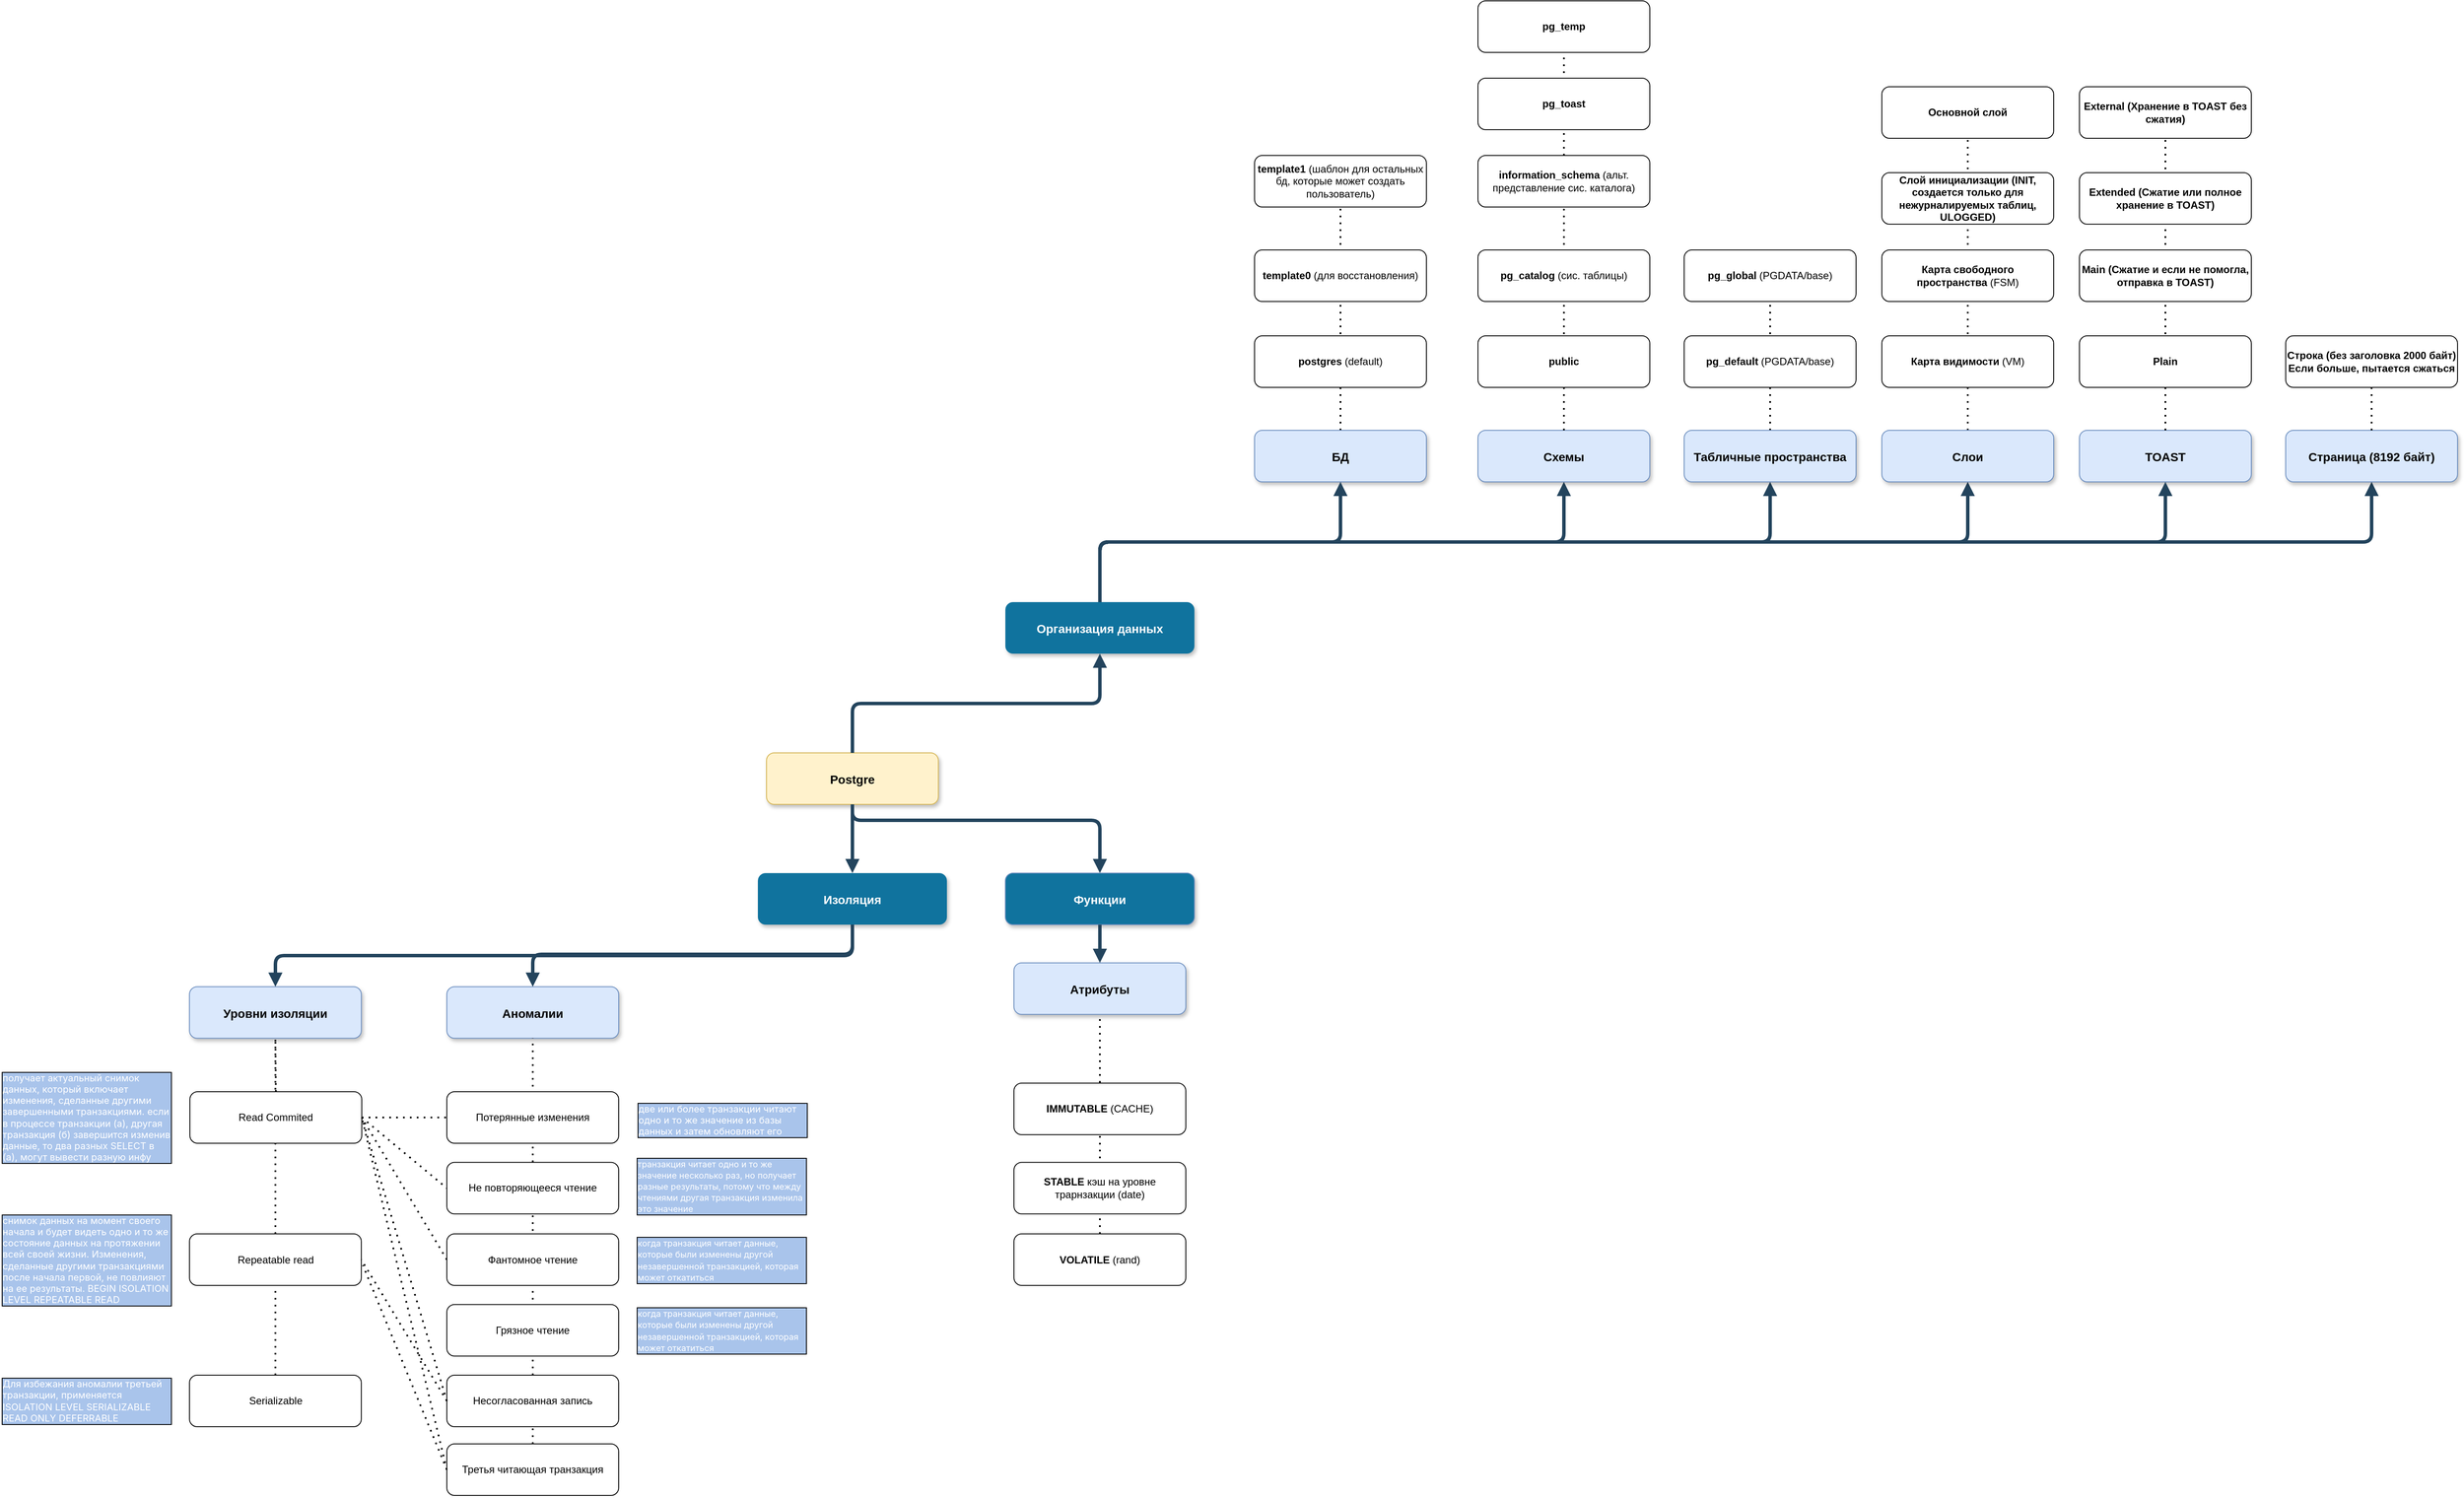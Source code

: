 <mxfile version="24.7.17">
  <diagram name="Page-1" id="97916047-d0de-89f5-080d-49f4d83e522f">
    <mxGraphModel dx="3440.5" dy="2168.5" grid="1" gridSize="10" guides="1" tooltips="1" connect="1" arrows="1" fold="1" page="1" pageScale="1.5" pageWidth="1169" pageHeight="827" background="none" math="0" shadow="0">
      <root>
        <mxCell id="0" />
        <mxCell id="1" parent="0" />
        <mxCell id="Mlud-lBY-ppUkWt_8tFt-140" value="" style="endArrow=none;dashed=1;html=1;dashPattern=1 3;strokeWidth=2;rounded=0;exitX=0.5;exitY=0;exitDx=0;exitDy=0;entryX=0.5;entryY=1;entryDx=0;entryDy=0;" edge="1" parent="1" source="Mlud-lBY-ppUkWt_8tFt-136" target="Mlud-lBY-ppUkWt_8tFt-139">
          <mxGeometry width="50" height="50" relative="1" as="geometry">
            <mxPoint x="2300" y="-170" as="sourcePoint" />
            <mxPoint x="2350" y="-220" as="targetPoint" />
            <Array as="points">
              <mxPoint x="2070" y="-300" />
            </Array>
          </mxGeometry>
        </mxCell>
        <mxCell id="Mlud-lBY-ppUkWt_8tFt-134" value="" style="endArrow=none;dashed=1;html=1;dashPattern=1 3;strokeWidth=2;rounded=0;exitX=0.5;exitY=0;exitDx=0;exitDy=0;entryX=0.5;entryY=1;entryDx=0;entryDy=0;" edge="1" parent="1" source="Mlud-lBY-ppUkWt_8tFt-131" target="Mlud-lBY-ppUkWt_8tFt-133">
          <mxGeometry width="50" height="50" relative="1" as="geometry">
            <mxPoint x="2050" y="-180" as="sourcePoint" />
            <mxPoint x="2100" y="-230" as="targetPoint" />
          </mxGeometry>
        </mxCell>
        <mxCell id="Mlud-lBY-ppUkWt_8tFt-120" value="" style="endArrow=none;dashed=1;html=1;dashPattern=1 3;strokeWidth=2;rounded=0;exitX=0.5;exitY=0;exitDx=0;exitDy=0;entryX=0.5;entryY=1;entryDx=0;entryDy=0;" edge="1" parent="1" source="Mlud-lBY-ppUkWt_8tFt-113" target="Mlud-lBY-ppUkWt_8tFt-115">
          <mxGeometry width="50" height="50" relative="1" as="geometry">
            <mxPoint x="970" y="-110" as="sourcePoint" />
            <mxPoint x="1020" y="-160" as="targetPoint" />
          </mxGeometry>
        </mxCell>
        <mxCell id="Mlud-lBY-ppUkWt_8tFt-100" value="" style="endArrow=none;dashed=1;html=1;dashPattern=1 3;strokeWidth=2;rounded=0;entryX=0.5;entryY=1;entryDx=0;entryDy=0;exitX=0.5;exitY=0;exitDx=0;exitDy=0;" edge="1" parent="1" source="Mlud-lBY-ppUkWt_8tFt-99" target="Mlud-lBY-ppUkWt_8tFt-96">
          <mxGeometry width="50" height="50" relative="1" as="geometry">
            <mxPoint x="780" y="680" as="sourcePoint" />
            <mxPoint x="830" y="630" as="targetPoint" />
          </mxGeometry>
        </mxCell>
        <mxCell id="2" value="Postgre" style="rounded=1;fillColor=#fff2cc;strokeColor=#d6b656;shadow=1;fontStyle=1;fontSize=14;" parent="1" vertex="1">
          <mxGeometry x="672" y="205.5" width="200" height="60" as="geometry" />
        </mxCell>
        <mxCell id="3" value="Изоляция" style="rounded=1;fillColor=#10739E;strokeColor=none;shadow=1;gradientColor=none;fontStyle=1;fontColor=#FFFFFF;fontSize=14;" parent="1" vertex="1">
          <mxGeometry x="662" y="345.5" width="220" height="60" as="geometry" />
        </mxCell>
        <mxCell id="5" value="Уровни изоляции" style="rounded=1;fillColor=#dae8fc;strokeColor=#6c8ebf;shadow=1;fontStyle=1;fontSize=14;" parent="1" vertex="1">
          <mxGeometry x="0.5" y="477.75" width="200" height="60" as="geometry" />
        </mxCell>
        <mxCell id="29" value="" style="edgeStyle=elbowEdgeStyle;elbow=vertical;strokeWidth=4;endArrow=block;endFill=1;fontStyle=1;strokeColor=#23445D;" parent="1" source="2" target="3" edge="1">
          <mxGeometry x="22" y="165.5" width="100" height="100" as="geometry">
            <mxPoint x="22" y="265.5" as="sourcePoint" />
            <mxPoint x="122" y="165.5" as="targetPoint" />
          </mxGeometry>
        </mxCell>
        <mxCell id="30" value="" style="edgeStyle=elbowEdgeStyle;elbow=vertical;strokeWidth=4;endArrow=block;endFill=1;fontStyle=1;strokeColor=#23445D;" parent="1" source="3" target="5" edge="1">
          <mxGeometry x="22" y="165.5" width="100" height="100" as="geometry">
            <mxPoint x="22" y="265.5" as="sourcePoint" />
            <mxPoint x="122" y="165.5" as="targetPoint" />
          </mxGeometry>
        </mxCell>
        <mxCell id="Mlud-lBY-ppUkWt_8tFt-55" value="" style="endArrow=none;dashed=1;html=1;dashPattern=1 3;strokeWidth=2;rounded=0;entryX=0.5;entryY=1;entryDx=0;entryDy=0;exitX=0.5;exitY=0;exitDx=0;exitDy=0;" edge="1" parent="1" source="Mlud-lBY-ppUkWt_8tFt-61" target="5">
          <mxGeometry width="50" height="50" relative="1" as="geometry">
            <mxPoint x="40.5" y="852.25" as="sourcePoint" />
            <mxPoint x="90.5" y="802.25" as="targetPoint" />
          </mxGeometry>
        </mxCell>
        <mxCell id="Mlud-lBY-ppUkWt_8tFt-56" value="" style="endArrow=none;dashed=1;html=1;dashPattern=1 3;strokeWidth=2;rounded=0;entryX=0.5;entryY=1;entryDx=0;entryDy=0;exitX=0.5;exitY=0;exitDx=0;exitDy=0;" edge="1" parent="1" source="Mlud-lBY-ppUkWt_8tFt-57" target="5">
          <mxGeometry width="50" height="50" relative="1" as="geometry">
            <mxPoint x="100.5" y="622.25" as="sourcePoint" />
            <mxPoint x="130.5" y="622.25" as="targetPoint" />
          </mxGeometry>
        </mxCell>
        <mxCell id="Mlud-lBY-ppUkWt_8tFt-57" value="Read Commited" style="rounded=1;whiteSpace=wrap;html=1;" vertex="1" parent="1">
          <mxGeometry x="1" y="600" width="200" height="60" as="geometry" />
        </mxCell>
        <mxCell id="Mlud-lBY-ppUkWt_8tFt-63" value="Serializable" style="rounded=1;whiteSpace=wrap;html=1;" vertex="1" parent="1">
          <mxGeometry x="0.5" y="930" width="200" height="60" as="geometry" />
        </mxCell>
        <mxCell id="Mlud-lBY-ppUkWt_8tFt-64" value="Аномалии" style="rounded=1;fillColor=#dae8fc;strokeColor=#6c8ebf;shadow=1;fontStyle=1;fontSize=14;" vertex="1" parent="1">
          <mxGeometry x="300" y="477.75" width="200" height="60" as="geometry" />
        </mxCell>
        <mxCell id="Mlud-lBY-ppUkWt_8tFt-66" value="" style="edgeStyle=elbowEdgeStyle;elbow=vertical;strokeWidth=4;endArrow=block;endFill=1;fontStyle=1;strokeColor=#23445D;entryX=0.5;entryY=0;entryDx=0;entryDy=0;exitX=0.5;exitY=1;exitDx=0;exitDy=0;" edge="1" parent="1" source="3" target="Mlud-lBY-ppUkWt_8tFt-64">
          <mxGeometry x="22" y="165.5" width="100" height="100" as="geometry">
            <mxPoint x="770" y="410" as="sourcePoint" />
            <mxPoint x="662" y="625.5" as="targetPoint" />
            <Array as="points">
              <mxPoint x="580" y="440" />
            </Array>
          </mxGeometry>
        </mxCell>
        <mxCell id="Mlud-lBY-ppUkWt_8tFt-71" value="" style="endArrow=none;dashed=1;html=1;dashPattern=1 3;strokeWidth=2;rounded=0;entryX=0.5;entryY=1;entryDx=0;entryDy=0;exitX=0.5;exitY=0;exitDx=0;exitDy=0;" edge="1" parent="1" source="Mlud-lBY-ppUkWt_8tFt-63" target="Mlud-lBY-ppUkWt_8tFt-61">
          <mxGeometry width="50" height="50" relative="1" as="geometry">
            <mxPoint x="101.5" y="848.25" as="sourcePoint" />
            <mxPoint x="100.5" y="538.25" as="targetPoint" />
          </mxGeometry>
        </mxCell>
        <mxCell id="Mlud-lBY-ppUkWt_8tFt-61" value="Repeatable read" style="rounded=1;whiteSpace=wrap;html=1;" vertex="1" parent="1">
          <mxGeometry x="0.5" y="765.5" width="200" height="60" as="geometry" />
        </mxCell>
        <mxCell id="Mlud-lBY-ppUkWt_8tFt-72" value="" style="endArrow=none;dashed=1;html=1;dashPattern=1 3;strokeWidth=2;rounded=0;exitX=1;exitY=0.5;exitDx=0;exitDy=0;entryX=0;entryY=0.5;entryDx=0;entryDy=0;" edge="1" parent="1" source="Mlud-lBY-ppUkWt_8tFt-57" target="Mlud-lBY-ppUkWt_8tFt-68">
          <mxGeometry width="50" height="50" relative="1" as="geometry">
            <mxPoint x="420" y="660" as="sourcePoint" />
            <mxPoint x="470" y="610" as="targetPoint" />
          </mxGeometry>
        </mxCell>
        <mxCell id="Mlud-lBY-ppUkWt_8tFt-73" value="" style="endArrow=none;dashed=1;html=1;dashPattern=1 3;strokeWidth=2;rounded=0;exitX=1;exitY=0.5;exitDx=0;exitDy=0;entryX=0;entryY=0.5;entryDx=0;entryDy=0;" edge="1" parent="1" source="Mlud-lBY-ppUkWt_8tFt-57" target="Mlud-lBY-ppUkWt_8tFt-70">
          <mxGeometry width="50" height="50" relative="1" as="geometry">
            <mxPoint x="180" y="940" as="sourcePoint" />
            <mxPoint x="230" y="890" as="targetPoint" />
          </mxGeometry>
        </mxCell>
        <mxCell id="Mlud-lBY-ppUkWt_8tFt-74" value="" style="endArrow=none;dashed=1;html=1;dashPattern=1 3;strokeWidth=2;rounded=0;entryX=1;entryY=0.5;entryDx=0;entryDy=0;exitX=0;exitY=0.5;exitDx=0;exitDy=0;" edge="1" parent="1" source="Mlud-lBY-ppUkWt_8tFt-69" target="Mlud-lBY-ppUkWt_8tFt-57">
          <mxGeometry width="50" height="50" relative="1" as="geometry">
            <mxPoint x="130" y="970" as="sourcePoint" />
            <mxPoint x="180" y="920" as="targetPoint" />
          </mxGeometry>
        </mxCell>
        <mxCell id="Mlud-lBY-ppUkWt_8tFt-77" value="" style="endArrow=none;dashed=1;html=1;dashPattern=1 3;strokeWidth=2;rounded=0;entryX=1;entryY=0.5;entryDx=0;entryDy=0;exitX=0;exitY=0.5;exitDx=0;exitDy=0;" edge="1" parent="1" source="Mlud-lBY-ppUkWt_8tFt-107" target="Mlud-lBY-ppUkWt_8tFt-57">
          <mxGeometry width="50" height="50" relative="1" as="geometry">
            <mxPoint x="300" y="1120" as="sourcePoint" />
            <mxPoint x="210" y="940" as="targetPoint" />
          </mxGeometry>
        </mxCell>
        <mxCell id="Mlud-lBY-ppUkWt_8tFt-79" value="" style="endArrow=none;dashed=1;html=1;dashPattern=1 3;strokeWidth=2;rounded=0;entryX=0.5;entryY=1;entryDx=0;entryDy=0;exitX=0.5;exitY=0;exitDx=0;exitDy=0;" edge="1" parent="1" source="Mlud-lBY-ppUkWt_8tFt-107" target="Mlud-lBY-ppUkWt_8tFt-64">
          <mxGeometry width="50" height="50" relative="1" as="geometry">
            <mxPoint x="400" y="1090" as="sourcePoint" />
            <mxPoint x="600" y="690" as="targetPoint" />
          </mxGeometry>
        </mxCell>
        <mxCell id="Mlud-lBY-ppUkWt_8tFt-68" value="Потерянные изменения" style="rounded=1;whiteSpace=wrap;html=1;" vertex="1" parent="1">
          <mxGeometry x="300" y="600" width="200" height="60" as="geometry" />
        </mxCell>
        <mxCell id="Mlud-lBY-ppUkWt_8tFt-70" value="Не повторяющееся чтение" style="rounded=1;whiteSpace=wrap;html=1;" vertex="1" parent="1">
          <mxGeometry x="300" y="682.25" width="200" height="60" as="geometry" />
        </mxCell>
        <mxCell id="Mlud-lBY-ppUkWt_8tFt-69" value="Фантомное чтение" style="rounded=1;whiteSpace=wrap;html=1;" vertex="1" parent="1">
          <mxGeometry x="300" y="765.5" width="200" height="60" as="geometry" />
        </mxCell>
        <mxCell id="Mlud-lBY-ppUkWt_8tFt-67" value="Грязное чтение" style="rounded=1;whiteSpace=wrap;html=1;" vertex="1" parent="1">
          <mxGeometry x="300" y="847.75" width="200" height="60" as="geometry" />
        </mxCell>
        <mxCell id="Mlud-lBY-ppUkWt_8tFt-83" value="&lt;span style=&quot;font-family: -apple-system, BlinkMacSystemFont, &amp;quot;Segoe UI&amp;quot;, &amp;quot;Noto Sans&amp;quot;, Helvetica, Arial, sans-serif, &amp;quot;Apple Color Emoji&amp;quot;, &amp;quot;Segoe UI Emoji&amp;quot;; font-size: 11px; white-space-collapse: preserve;&quot;&gt;две или более транзакции читают одно и то же значение из базы данных и затем обновляют его&lt;/span&gt;" style="text;html=1;align=left;verticalAlign=middle;whiteSpace=wrap;rounded=0;fontColor=#FFFFFF;labelBackgroundColor=#A9C4EB;labelBorderColor=default;fontSize=11;" vertex="1" parent="1">
          <mxGeometry x="520" y="605" width="200" height="55" as="geometry" />
        </mxCell>
        <mxCell id="Mlud-lBY-ppUkWt_8tFt-84" value="&lt;div style=&quot;text-align: start;&quot;&gt;&lt;font face=&quot;-apple-system, BlinkMacSystemFont, Segoe UI, Noto Sans, Helvetica, Arial, sans-serif, Apple Color Emoji, Segoe UI Emoji&quot;&gt;&lt;span style=&quot;font-size: 10px; white-space-collapse: preserve;&quot;&gt;когда транзакция читает данные, которые были изменены другой незавершенной транзакцией, которая может откатиться&lt;/span&gt;&lt;/font&gt;&lt;/div&gt;" style="text;html=1;align=center;verticalAlign=middle;whiteSpace=wrap;rounded=0;fontColor=#FFFFFF;labelBackgroundColor=#A9C4EB;labelBorderColor=default;fontSize=11;" vertex="1" parent="1">
          <mxGeometry x="520" y="850.25" width="200" height="55" as="geometry" />
        </mxCell>
        <mxCell id="Mlud-lBY-ppUkWt_8tFt-85" value="&lt;div style=&quot;text-align: start;&quot;&gt;&lt;font face=&quot;-apple-system, BlinkMacSystemFont, Segoe UI, Noto Sans, Helvetica, Arial, sans-serif, Apple Color Emoji, Segoe UI Emoji&quot;&gt;&lt;span style=&quot;font-size: 10px; white-space-collapse: preserve;&quot;&gt;когда транзакция читает данные, которые были изменены другой незавершенной транзакцией, которая может откатиться&lt;/span&gt;&lt;/font&gt;&lt;/div&gt;" style="text;html=1;align=center;verticalAlign=middle;whiteSpace=wrap;rounded=0;fontColor=#FFFFFF;labelBackgroundColor=#A9C4EB;labelBorderColor=default;fontSize=11;" vertex="1" parent="1">
          <mxGeometry x="520" y="768" width="200" height="55" as="geometry" />
        </mxCell>
        <mxCell id="Mlud-lBY-ppUkWt_8tFt-86" value="&lt;div style=&quot;text-align: start;&quot;&gt;&lt;font face=&quot;-apple-system, BlinkMacSystemFont, Segoe UI, Noto Sans, Helvetica, Arial, sans-serif, Apple Color Emoji, Segoe UI Emoji&quot;&gt;&lt;span style=&quot;font-size: 10px; white-space-collapse: preserve;&quot;&gt;транзакция читает одно и то же значение несколько раз, но получает разные результаты, потому что между чтениями другая транзакция изменила это значение&lt;/span&gt;&lt;/font&gt;&lt;br&gt;&lt;/div&gt;" style="text;html=1;align=center;verticalAlign=middle;whiteSpace=wrap;rounded=0;fontColor=#FFFFFF;labelBackgroundColor=#A9C4EB;labelBorderColor=default;fontSize=11;" vertex="1" parent="1">
          <mxGeometry x="520" y="682.25" width="200" height="55" as="geometry" />
        </mxCell>
        <mxCell id="Mlud-lBY-ppUkWt_8tFt-87" value="&lt;font face=&quot;-apple-system, BlinkMacSystemFont, Segoe UI, Noto Sans, Helvetica, Arial, sans-serif, Apple Color Emoji, Segoe UI Emoji&quot;&gt;&lt;span style=&quot;white-space-collapse: preserve;&quot;&gt;получает актуальный снимок данных, который включает изменения, сделанные другими завершенными транзакциями. если в процессе транзакции (а), другая транзакция (б) завершится изменив данные, то два разных SELECT в (а), могут вывести разную инфу&lt;/span&gt;&lt;/font&gt;" style="text;html=1;align=left;verticalAlign=middle;whiteSpace=wrap;rounded=0;fontColor=#FFFFFF;labelBackgroundColor=#A9C4EB;labelBorderColor=default;fontSize=11;" vertex="1" parent="1">
          <mxGeometry x="-220" y="602.5" width="200" height="55" as="geometry" />
        </mxCell>
        <mxCell id="Mlud-lBY-ppUkWt_8tFt-89" value="&lt;font face=&quot;-apple-system, BlinkMacSystemFont, Segoe UI, Noto Sans, Helvetica, Arial, sans-serif, Apple Color Emoji, Segoe UI Emoji&quot;&gt;&lt;span style=&quot;white-space-collapse: preserve;&quot;&gt;снимок данных на момент своего начала и будет видеть одно и то же состояние данных на протяжении всей своей жизни. Изменения, сделанные другими транзакциями после начала первой, не повлияют на ее результаты. BEGIN ISOLATION LEVEL REPEATABLE READ&lt;/span&gt;&lt;/font&gt;" style="text;html=1;align=left;verticalAlign=middle;whiteSpace=wrap;rounded=0;fontColor=#FFFFFF;labelBackgroundColor=#A9C4EB;labelBorderColor=default;fontSize=11;" vertex="1" parent="1">
          <mxGeometry x="-220" y="768" width="200" height="55" as="geometry" />
        </mxCell>
        <mxCell id="Mlud-lBY-ppUkWt_8tFt-92" value="" style="edgeStyle=elbowEdgeStyle;elbow=vertical;strokeWidth=4;endArrow=block;endFill=1;fontStyle=1;strokeColor=#23445D;exitX=0.5;exitY=1;exitDx=0;exitDy=0;entryX=0.5;entryY=0;entryDx=0;entryDy=0;" edge="1" parent="1" source="2" target="Mlud-lBY-ppUkWt_8tFt-93">
          <mxGeometry x="22" y="165.5" width="100" height="100" as="geometry">
            <mxPoint x="1232" y="250" as="sourcePoint" />
            <mxPoint x="950" y="330" as="targetPoint" />
            <Array as="points">
              <mxPoint x="1040" y="284" />
            </Array>
          </mxGeometry>
        </mxCell>
        <mxCell id="Mlud-lBY-ppUkWt_8tFt-93" value="Функции" style="rounded=1;fillColor=#10739E;strokeColor=#6c8ebf;shadow=1;fontStyle=1;fontSize=14;labelBackgroundColor=none;fontColor=#FFFFFF;" vertex="1" parent="1">
          <mxGeometry x="950" y="345.5" width="220" height="60" as="geometry" />
        </mxCell>
        <mxCell id="Mlud-lBY-ppUkWt_8tFt-95" value="&lt;b&gt;IMMUTABLE &lt;/b&gt;(CACHE)" style="rounded=1;whiteSpace=wrap;html=1;" vertex="1" parent="1">
          <mxGeometry x="960" y="590" width="200" height="60" as="geometry" />
        </mxCell>
        <mxCell id="Mlud-lBY-ppUkWt_8tFt-96" value="Атрибуты" style="rounded=1;fillColor=#dae8fc;strokeColor=#6c8ebf;shadow=1;fontStyle=1;fontSize=14;" vertex="1" parent="1">
          <mxGeometry x="960" y="450" width="200" height="60" as="geometry" />
        </mxCell>
        <mxCell id="Mlud-lBY-ppUkWt_8tFt-97" value="" style="edgeStyle=elbowEdgeStyle;elbow=vertical;strokeWidth=4;endArrow=block;endFill=1;fontStyle=1;strokeColor=#23445D;exitX=0.5;exitY=1;exitDx=0;exitDy=0;entryX=0.5;entryY=0;entryDx=0;entryDy=0;" edge="1" parent="1" source="Mlud-lBY-ppUkWt_8tFt-93" target="Mlud-lBY-ppUkWt_8tFt-96">
          <mxGeometry x="22" y="165.5" width="100" height="100" as="geometry">
            <mxPoint x="400" y="467.75" as="sourcePoint" />
            <mxPoint x="1098" y="547.75" as="targetPoint" />
            <Array as="points">
              <mxPoint x="1060" y="430" />
            </Array>
          </mxGeometry>
        </mxCell>
        <mxCell id="Mlud-lBY-ppUkWt_8tFt-98" value="&lt;b&gt;STABLE&lt;/b&gt; кэш на уровне трарнзакции (date)" style="rounded=1;whiteSpace=wrap;html=1;" vertex="1" parent="1">
          <mxGeometry x="960" y="682.25" width="200" height="60" as="geometry" />
        </mxCell>
        <mxCell id="Mlud-lBY-ppUkWt_8tFt-99" value="&lt;b&gt;VOLATILE&lt;/b&gt; (rand)" style="rounded=1;whiteSpace=wrap;html=1;" vertex="1" parent="1">
          <mxGeometry x="960" y="765.5" width="200" height="60" as="geometry" />
        </mxCell>
        <mxCell id="Mlud-lBY-ppUkWt_8tFt-102" value="Несогласованная запись" style="rounded=1;whiteSpace=wrap;html=1;" vertex="1" parent="1">
          <mxGeometry x="300" y="930" width="200" height="60" as="geometry" />
        </mxCell>
        <mxCell id="Mlud-lBY-ppUkWt_8tFt-105" value="" style="endArrow=none;dashed=1;html=1;dashPattern=1 3;strokeWidth=2;rounded=0;entryX=1;entryY=0.5;entryDx=0;entryDy=0;exitX=0;exitY=0.5;exitDx=0;exitDy=0;" edge="1" parent="1" source="Mlud-lBY-ppUkWt_8tFt-102" target="Mlud-lBY-ppUkWt_8tFt-61">
          <mxGeometry width="50" height="50" relative="1" as="geometry">
            <mxPoint x="130" y="1110" as="sourcePoint" />
            <mxPoint x="180" y="1060" as="targetPoint" />
          </mxGeometry>
        </mxCell>
        <mxCell id="Mlud-lBY-ppUkWt_8tFt-106" value="" style="endArrow=none;dashed=1;html=1;dashPattern=1 3;strokeWidth=2;rounded=0;entryX=1;entryY=0.5;entryDx=0;entryDy=0;exitX=0;exitY=0.5;exitDx=0;exitDy=0;" edge="1" parent="1" source="Mlud-lBY-ppUkWt_8tFt-102" target="Mlud-lBY-ppUkWt_8tFt-57">
          <mxGeometry width="50" height="50" relative="1" as="geometry">
            <mxPoint x="80" y="1110" as="sourcePoint" />
            <mxPoint x="130" y="1060" as="targetPoint" />
          </mxGeometry>
        </mxCell>
        <mxCell id="Mlud-lBY-ppUkWt_8tFt-108" value="" style="endArrow=none;dashed=1;html=1;dashPattern=1 3;strokeWidth=2;rounded=0;entryX=0.5;entryY=1;entryDx=0;entryDy=0;exitX=0.5;exitY=1;exitDx=0;exitDy=0;" edge="1" parent="1" source="Mlud-lBY-ppUkWt_8tFt-107" target="Mlud-lBY-ppUkWt_8tFt-107">
          <mxGeometry width="50" height="50" relative="1" as="geometry">
            <mxPoint x="400" y="1090" as="sourcePoint" />
            <mxPoint x="400" y="538" as="targetPoint" />
          </mxGeometry>
        </mxCell>
        <mxCell id="Mlud-lBY-ppUkWt_8tFt-107" value="Третья читающая транзакция" style="rounded=1;whiteSpace=wrap;html=1;" vertex="1" parent="1">
          <mxGeometry x="300" y="1010" width="200" height="60" as="geometry" />
        </mxCell>
        <mxCell id="Mlud-lBY-ppUkWt_8tFt-109" value="" style="endArrow=none;dashed=1;html=1;dashPattern=1 3;strokeWidth=2;rounded=0;entryX=1.009;entryY=0.608;entryDx=0;entryDy=0;entryPerimeter=0;exitX=0;exitY=0.5;exitDx=0;exitDy=0;" edge="1" parent="1" source="Mlud-lBY-ppUkWt_8tFt-107" target="Mlud-lBY-ppUkWt_8tFt-61">
          <mxGeometry width="50" height="50" relative="1" as="geometry">
            <mxPoint x="190" y="1120" as="sourcePoint" />
            <mxPoint x="240" y="1070" as="targetPoint" />
          </mxGeometry>
        </mxCell>
        <mxCell id="Mlud-lBY-ppUkWt_8tFt-111" value="&lt;font face=&quot;-apple-system, BlinkMacSystemFont, Segoe UI, Noto Sans, Helvetica, Arial, sans-serif, Apple Color Emoji, Segoe UI Emoji&quot;&gt;&lt;span style=&quot;white-space-collapse: preserve;&quot;&gt;Для избежания аномалии третьей транзакции, применяется ISOLATION LEVEL SERIALIZABLE READ ONLY DEFERRABLE&lt;/span&gt;&lt;/font&gt;" style="text;html=1;align=left;verticalAlign=middle;whiteSpace=wrap;rounded=0;fontColor=#FFFFFF;labelBackgroundColor=#A9C4EB;labelBorderColor=default;fontSize=11;" vertex="1" parent="1">
          <mxGeometry x="-220" y="932.5" width="200" height="55" as="geometry" />
        </mxCell>
        <mxCell id="Mlud-lBY-ppUkWt_8tFt-112" value="Организация данных" style="rounded=1;fillColor=#10739E;strokeColor=none;shadow=1;gradientColor=none;fontStyle=1;fontColor=#FFFFFF;fontSize=14;" vertex="1" parent="1">
          <mxGeometry x="950" y="30" width="220" height="60" as="geometry" />
        </mxCell>
        <mxCell id="Mlud-lBY-ppUkWt_8tFt-113" value="БД" style="rounded=1;fillColor=#dae8fc;strokeColor=#6c8ebf;shadow=1;fontStyle=1;fontSize=14;" vertex="1" parent="1">
          <mxGeometry x="1240" y="-170" width="200" height="60" as="geometry" />
        </mxCell>
        <mxCell id="Mlud-lBY-ppUkWt_8tFt-114" value="&lt;b&gt;postgres &lt;/b&gt;(default)" style="rounded=1;whiteSpace=wrap;html=1;" vertex="1" parent="1">
          <mxGeometry x="1240" y="-280" width="200" height="60" as="geometry" />
        </mxCell>
        <mxCell id="Mlud-lBY-ppUkWt_8tFt-115" value="&lt;b&gt;template1&lt;/b&gt; (шаблон для остальных бд, которые может создать пользователь)" style="rounded=1;whiteSpace=wrap;html=1;" vertex="1" parent="1">
          <mxGeometry x="1240" y="-490" width="200" height="60" as="geometry" />
        </mxCell>
        <mxCell id="Mlud-lBY-ppUkWt_8tFt-116" value="&lt;b&gt;template0&lt;/b&gt; (для восстановления)" style="rounded=1;whiteSpace=wrap;html=1;" vertex="1" parent="1">
          <mxGeometry x="1240" y="-380" width="200" height="60" as="geometry" />
        </mxCell>
        <mxCell id="Mlud-lBY-ppUkWt_8tFt-118" value="" style="edgeStyle=elbowEdgeStyle;elbow=vertical;strokeWidth=4;endArrow=block;endFill=1;fontStyle=1;strokeColor=#23445D;exitX=0.5;exitY=0;exitDx=0;exitDy=0;entryX=0.5;entryY=1;entryDx=0;entryDy=0;" edge="1" parent="1" source="2" target="Mlud-lBY-ppUkWt_8tFt-112">
          <mxGeometry x="22" y="165.5" width="100" height="100" as="geometry">
            <mxPoint x="1010" y="120" as="sourcePoint" />
            <mxPoint x="1010" y="199" as="targetPoint" />
          </mxGeometry>
        </mxCell>
        <mxCell id="Mlud-lBY-ppUkWt_8tFt-119" value="" style="edgeStyle=elbowEdgeStyle;elbow=vertical;strokeWidth=4;endArrow=block;endFill=1;fontStyle=1;strokeColor=#23445D;exitX=0.5;exitY=0;exitDx=0;exitDy=0;entryX=0.5;entryY=1;entryDx=0;entryDy=0;" edge="1" parent="1" source="Mlud-lBY-ppUkWt_8tFt-112" target="Mlud-lBY-ppUkWt_8tFt-113">
          <mxGeometry x="22" y="165.5" width="100" height="100" as="geometry">
            <mxPoint x="1060" y="30" as="sourcePoint" />
            <mxPoint x="1348" y="-86" as="targetPoint" />
          </mxGeometry>
        </mxCell>
        <mxCell id="Mlud-lBY-ppUkWt_8tFt-121" value="" style="edgeStyle=elbowEdgeStyle;elbow=vertical;strokeWidth=4;endArrow=block;endFill=1;fontStyle=1;strokeColor=#23445D;exitX=0.5;exitY=0;exitDx=0;exitDy=0;entryX=0.5;entryY=1;entryDx=0;entryDy=0;" edge="1" parent="1" source="Mlud-lBY-ppUkWt_8tFt-112" target="Mlud-lBY-ppUkWt_8tFt-122">
          <mxGeometry x="22" y="165.5" width="100" height="100" as="geometry">
            <mxPoint x="1070" y="40" as="sourcePoint" />
            <mxPoint x="1600" y="-110" as="targetPoint" />
          </mxGeometry>
        </mxCell>
        <mxCell id="Mlud-lBY-ppUkWt_8tFt-122" value="Схемы" style="rounded=1;fillColor=#dae8fc;strokeColor=#6c8ebf;shadow=1;fontStyle=1;fontSize=14;" vertex="1" parent="1">
          <mxGeometry x="1500" y="-170" width="200" height="60" as="geometry" />
        </mxCell>
        <mxCell id="Mlud-lBY-ppUkWt_8tFt-124" value="" style="endArrow=none;dashed=1;html=1;dashPattern=1 3;strokeWidth=2;rounded=0;exitX=0.5;exitY=0;exitDx=0;exitDy=0;entryX=0.5;entryY=1;entryDx=0;entryDy=0;" edge="1" parent="1" target="Mlud-lBY-ppUkWt_8tFt-129" source="Mlud-lBY-ppUkWt_8tFt-122">
          <mxGeometry width="50" height="50" relative="1" as="geometry">
            <mxPoint x="1600" y="-170" as="sourcePoint" />
            <mxPoint x="1280" y="-160" as="targetPoint" />
          </mxGeometry>
        </mxCell>
        <mxCell id="Mlud-lBY-ppUkWt_8tFt-125" value="&lt;b&gt;public&lt;/b&gt;" style="rounded=1;whiteSpace=wrap;html=1;" vertex="1" parent="1">
          <mxGeometry x="1500" y="-280" width="200" height="60" as="geometry" />
        </mxCell>
        <mxCell id="Mlud-lBY-ppUkWt_8tFt-126" value="&lt;b&gt;information_schema &lt;/b&gt;(альт. представление сис. каталога)" style="rounded=1;whiteSpace=wrap;html=1;" vertex="1" parent="1">
          <mxGeometry x="1500" y="-490" width="200" height="60" as="geometry" />
        </mxCell>
        <mxCell id="Mlud-lBY-ppUkWt_8tFt-127" value="&lt;b&gt;pg_catalog &lt;/b&gt;(сис. таблицы)" style="rounded=1;whiteSpace=wrap;html=1;" vertex="1" parent="1">
          <mxGeometry x="1500" y="-380" width="200" height="60" as="geometry" />
        </mxCell>
        <mxCell id="Mlud-lBY-ppUkWt_8tFt-128" value="&lt;b&gt;pg_toast&lt;/b&gt;" style="rounded=1;whiteSpace=wrap;html=1;" vertex="1" parent="1">
          <mxGeometry x="1500" y="-580" width="200" height="60" as="geometry" />
        </mxCell>
        <mxCell id="Mlud-lBY-ppUkWt_8tFt-129" value="&lt;b&gt;pg_temp&lt;/b&gt;" style="rounded=1;whiteSpace=wrap;html=1;" vertex="1" parent="1">
          <mxGeometry x="1500" y="-670" width="200" height="60" as="geometry" />
        </mxCell>
        <mxCell id="Mlud-lBY-ppUkWt_8tFt-130" value="" style="edgeStyle=elbowEdgeStyle;elbow=vertical;strokeWidth=4;endArrow=block;endFill=1;fontStyle=1;strokeColor=#23445D;exitX=0.5;exitY=0;exitDx=0;exitDy=0;entryX=0.5;entryY=1;entryDx=0;entryDy=0;" edge="1" parent="1" source="Mlud-lBY-ppUkWt_8tFt-112" target="Mlud-lBY-ppUkWt_8tFt-131">
          <mxGeometry x="22" y="165.5" width="100" height="100" as="geometry">
            <mxPoint x="1070" y="40" as="sourcePoint" />
            <mxPoint x="1610" y="-100" as="targetPoint" />
            <Array as="points">
              <mxPoint x="1460" y="-40" />
            </Array>
          </mxGeometry>
        </mxCell>
        <mxCell id="Mlud-lBY-ppUkWt_8tFt-131" value="Табличные пространства" style="rounded=1;fillColor=#dae8fc;strokeColor=#6c8ebf;shadow=1;fontStyle=1;fontSize=14;" vertex="1" parent="1">
          <mxGeometry x="1740" y="-170" width="200" height="60" as="geometry" />
        </mxCell>
        <mxCell id="Mlud-lBY-ppUkWt_8tFt-132" value="&lt;b&gt;pg_default &lt;/b&gt;(PGDATA/base)" style="rounded=1;whiteSpace=wrap;html=1;" vertex="1" parent="1">
          <mxGeometry x="1740" y="-280" width="200" height="60" as="geometry" />
        </mxCell>
        <mxCell id="Mlud-lBY-ppUkWt_8tFt-133" value="&lt;b&gt;pg_global&amp;nbsp;&lt;/b&gt;(PGDATA/base)" style="rounded=1;whiteSpace=wrap;html=1;" vertex="1" parent="1">
          <mxGeometry x="1740" y="-380" width="200" height="60" as="geometry" />
        </mxCell>
        <mxCell id="Mlud-lBY-ppUkWt_8tFt-135" value="" style="edgeStyle=elbowEdgeStyle;elbow=vertical;strokeWidth=4;endArrow=block;endFill=1;fontStyle=1;strokeColor=#23445D;exitX=0.5;exitY=0;exitDx=0;exitDy=0;entryX=0.5;entryY=1;entryDx=0;entryDy=0;" edge="1" parent="1" source="Mlud-lBY-ppUkWt_8tFt-112" target="Mlud-lBY-ppUkWt_8tFt-136">
          <mxGeometry x="22" y="165.5" width="100" height="100" as="geometry">
            <mxPoint x="1070" y="40" as="sourcePoint" />
            <mxPoint x="1990" y="-110" as="targetPoint" />
            <Array as="points">
              <mxPoint x="1460" y="-40" />
            </Array>
          </mxGeometry>
        </mxCell>
        <mxCell id="Mlud-lBY-ppUkWt_8tFt-136" value="Слои" style="rounded=1;fillColor=#dae8fc;strokeColor=#6c8ebf;shadow=1;fontStyle=1;fontSize=14;" vertex="1" parent="1">
          <mxGeometry x="1970" y="-170" width="200" height="60" as="geometry" />
        </mxCell>
        <mxCell id="Mlud-lBY-ppUkWt_8tFt-137" value="&lt;b&gt;Карта видимости &lt;/b&gt;(VM)" style="rounded=1;whiteSpace=wrap;html=1;" vertex="1" parent="1">
          <mxGeometry x="1970" y="-280" width="200" height="60" as="geometry" />
        </mxCell>
        <mxCell id="Mlud-lBY-ppUkWt_8tFt-138" value="&lt;b&gt;Карта свободного пространства&amp;nbsp;&lt;/b&gt;(FSM)" style="rounded=1;whiteSpace=wrap;html=1;" vertex="1" parent="1">
          <mxGeometry x="1970" y="-380" width="200" height="60" as="geometry" />
        </mxCell>
        <mxCell id="Mlud-lBY-ppUkWt_8tFt-139" value="&lt;b&gt;Основной слой&lt;/b&gt;" style="rounded=1;whiteSpace=wrap;html=1;" vertex="1" parent="1">
          <mxGeometry x="1970" y="-570" width="200" height="60" as="geometry" />
        </mxCell>
        <mxCell id="Mlud-lBY-ppUkWt_8tFt-141" value="&lt;b&gt;Слой инициализации (INIT, создается только для нежурналируемых таблиц, ULOGGED)&lt;/b&gt;" style="rounded=1;whiteSpace=wrap;html=1;" vertex="1" parent="1">
          <mxGeometry x="1970" y="-470" width="200" height="60" as="geometry" />
        </mxCell>
        <mxCell id="Mlud-lBY-ppUkWt_8tFt-142" value="TOAST" style="rounded=1;fillColor=#dae8fc;strokeColor=#6c8ebf;shadow=1;fontStyle=1;fontSize=14;" vertex="1" parent="1">
          <mxGeometry x="2200" y="-170" width="200" height="60" as="geometry" />
        </mxCell>
        <mxCell id="Mlud-lBY-ppUkWt_8tFt-147" value="" style="endArrow=none;dashed=1;html=1;dashPattern=1 3;strokeWidth=2;rounded=0;exitX=0.5;exitY=0;exitDx=0;exitDy=0;entryX=0.5;entryY=1;entryDx=0;entryDy=0;" edge="1" parent="1" source="Mlud-lBY-ppUkWt_8tFt-142" target="Mlud-lBY-ppUkWt_8tFt-145">
          <mxGeometry width="50" height="50" relative="1" as="geometry">
            <mxPoint x="2470" y="-160" as="sourcePoint" />
            <mxPoint x="2520" y="-210" as="targetPoint" />
          </mxGeometry>
        </mxCell>
        <mxCell id="Mlud-lBY-ppUkWt_8tFt-145" value="&lt;b&gt;External (&lt;/b&gt;&lt;b&gt;Хранение в TOAST без сжатия)&lt;/b&gt;" style="rounded=1;whiteSpace=wrap;html=1;" vertex="1" parent="1">
          <mxGeometry x="2200" y="-570" width="200" height="60" as="geometry" />
        </mxCell>
        <mxCell id="Mlud-lBY-ppUkWt_8tFt-146" value="&lt;b&gt;Extended (Сжатие или полное хранение в TOAST)&lt;/b&gt;" style="rounded=1;whiteSpace=wrap;html=1;" vertex="1" parent="1">
          <mxGeometry x="2200" y="-470" width="200" height="60" as="geometry" />
        </mxCell>
        <mxCell id="Mlud-lBY-ppUkWt_8tFt-143" value="&lt;b&gt;Plain&lt;/b&gt;" style="rounded=1;whiteSpace=wrap;html=1;" vertex="1" parent="1">
          <mxGeometry x="2200" y="-280" width="200" height="60" as="geometry" />
        </mxCell>
        <mxCell id="Mlud-lBY-ppUkWt_8tFt-144" value="&lt;b&gt;Main (Сжатие и если не помогла, отправка в TOAST)&lt;/b&gt;" style="rounded=1;whiteSpace=wrap;html=1;" vertex="1" parent="1">
          <mxGeometry x="2200" y="-380" width="200" height="60" as="geometry" />
        </mxCell>
        <mxCell id="Mlud-lBY-ppUkWt_8tFt-148" value="" style="edgeStyle=elbowEdgeStyle;elbow=vertical;strokeWidth=4;endArrow=block;endFill=1;fontStyle=1;strokeColor=#23445D;exitX=0.5;exitY=0;exitDx=0;exitDy=0;entryX=0.5;entryY=1;entryDx=0;entryDy=0;" edge="1" parent="1" source="Mlud-lBY-ppUkWt_8tFt-112" target="Mlud-lBY-ppUkWt_8tFt-142">
          <mxGeometry x="22" y="165.5" width="100" height="100" as="geometry">
            <mxPoint x="1070" y="40" as="sourcePoint" />
            <mxPoint x="2080" y="-100" as="targetPoint" />
            <Array as="points">
              <mxPoint x="1690" y="-40" />
            </Array>
          </mxGeometry>
        </mxCell>
        <mxCell id="Mlud-lBY-ppUkWt_8tFt-149" value="" style="edgeStyle=elbowEdgeStyle;elbow=vertical;strokeWidth=4;endArrow=block;endFill=1;fontStyle=1;strokeColor=#23445D;exitX=0.5;exitY=0;exitDx=0;exitDy=0;entryX=0.5;entryY=1;entryDx=0;entryDy=0;" edge="1" parent="1" source="Mlud-lBY-ppUkWt_8tFt-112" target="Mlud-lBY-ppUkWt_8tFt-150">
          <mxGeometry x="22" y="165.5" width="100" height="100" as="geometry">
            <mxPoint x="1070" y="40" as="sourcePoint" />
            <mxPoint x="2520" y="-120" as="targetPoint" />
            <Array as="points">
              <mxPoint x="1790" y="-40" />
            </Array>
          </mxGeometry>
        </mxCell>
        <mxCell id="Mlud-lBY-ppUkWt_8tFt-150" value="Страница (8192 байт)" style="rounded=1;fillColor=#dae8fc;strokeColor=#6c8ebf;shadow=1;fontStyle=1;fontSize=14;" vertex="1" parent="1">
          <mxGeometry x="2440" y="-170" width="200" height="60" as="geometry" />
        </mxCell>
        <mxCell id="Mlud-lBY-ppUkWt_8tFt-151" value="&lt;b&gt;Строка (без заголовка 2000 байт)&lt;/b&gt;&lt;div&gt;&lt;b&gt;Если больше, пытается сжаться&lt;/b&gt;&lt;/div&gt;" style="rounded=1;whiteSpace=wrap;html=1;" vertex="1" parent="1">
          <mxGeometry x="2440" y="-280" width="200" height="60" as="geometry" />
        </mxCell>
        <mxCell id="Mlud-lBY-ppUkWt_8tFt-152" value="" style="endArrow=none;dashed=1;html=1;dashPattern=1 3;strokeWidth=2;rounded=0;exitX=0.5;exitY=0;exitDx=0;exitDy=0;entryX=0.5;entryY=1;entryDx=0;entryDy=0;" edge="1" parent="1" source="Mlud-lBY-ppUkWt_8tFt-150" target="Mlud-lBY-ppUkWt_8tFt-151">
          <mxGeometry width="50" height="50" relative="1" as="geometry">
            <mxPoint x="2750" y="-20" as="sourcePoint" />
            <mxPoint x="2800" y="-70" as="targetPoint" />
          </mxGeometry>
        </mxCell>
      </root>
    </mxGraphModel>
  </diagram>
</mxfile>
